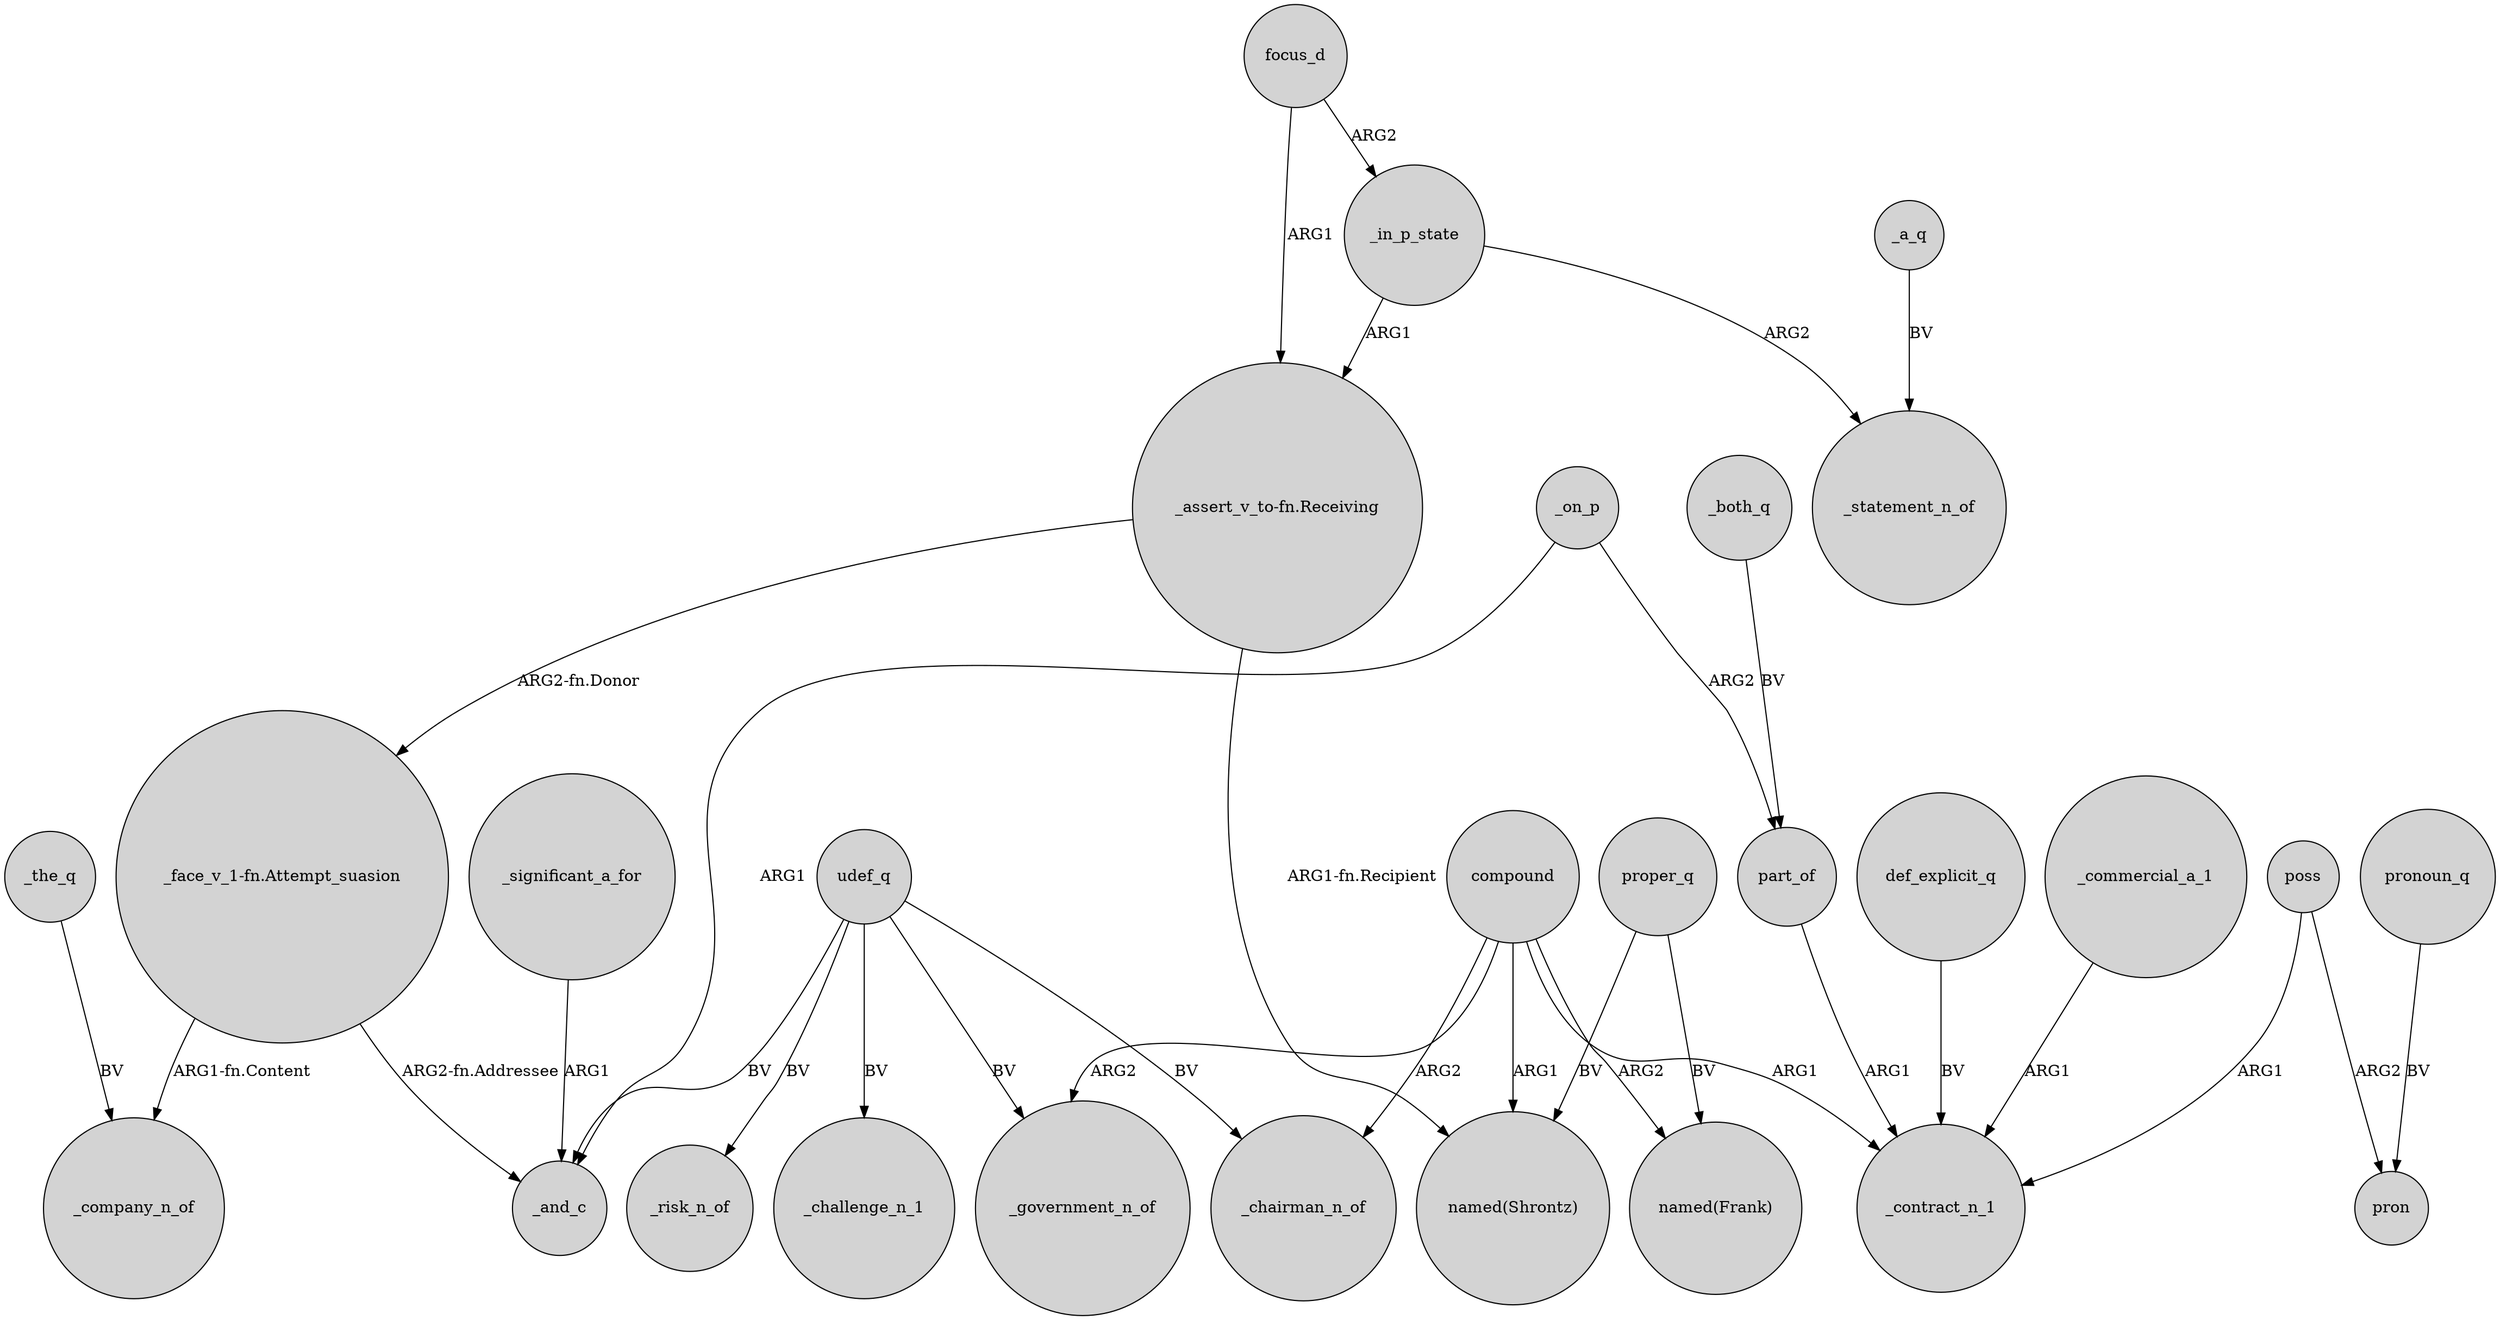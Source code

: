 digraph {
	node [shape=circle style=filled]
	compound -> _chairman_n_of [label=ARG2]
	udef_q -> _challenge_n_1 [label=BV]
	focus_d -> _in_p_state [label=ARG2]
	udef_q -> _risk_n_of [label=BV]
	compound -> _government_n_of [label=ARG2]
	udef_q -> _government_n_of [label=BV]
	compound -> _contract_n_1 [label=ARG1]
	focus_d -> "_assert_v_to-fn.Receiving" [label=ARG1]
	"_assert_v_to-fn.Receiving" -> "named(Shrontz)" [label="ARG1-fn.Recipient"]
	_on_p -> part_of [label=ARG2]
	udef_q -> _chairman_n_of [label=BV]
	_on_p -> _and_c [label=ARG1]
	part_of -> _contract_n_1 [label=ARG1]
	"_assert_v_to-fn.Receiving" -> "_face_v_1-fn.Attempt_suasion" [label="ARG2-fn.Donor"]
	compound -> "named(Frank)" [label=ARG2]
	udef_q -> _and_c [label=BV]
	compound -> "named(Shrontz)" [label=ARG1]
	proper_q -> "named(Shrontz)" [label=BV]
	pronoun_q -> pron [label=BV]
	"_face_v_1-fn.Attempt_suasion" -> _and_c [label="ARG2-fn.Addressee"]
	poss -> pron [label=ARG2]
	_in_p_state -> "_assert_v_to-fn.Receiving" [label=ARG1]
	proper_q -> "named(Frank)" [label=BV]
	_both_q -> part_of [label=BV]
	poss -> _contract_n_1 [label=ARG1]
	_significant_a_for -> _and_c [label=ARG1]
	def_explicit_q -> _contract_n_1 [label=BV]
	"_face_v_1-fn.Attempt_suasion" -> _company_n_of [label="ARG1-fn.Content"]
	_commercial_a_1 -> _contract_n_1 [label=ARG1]
	_in_p_state -> _statement_n_of [label=ARG2]
	_the_q -> _company_n_of [label=BV]
	_a_q -> _statement_n_of [label=BV]
}
